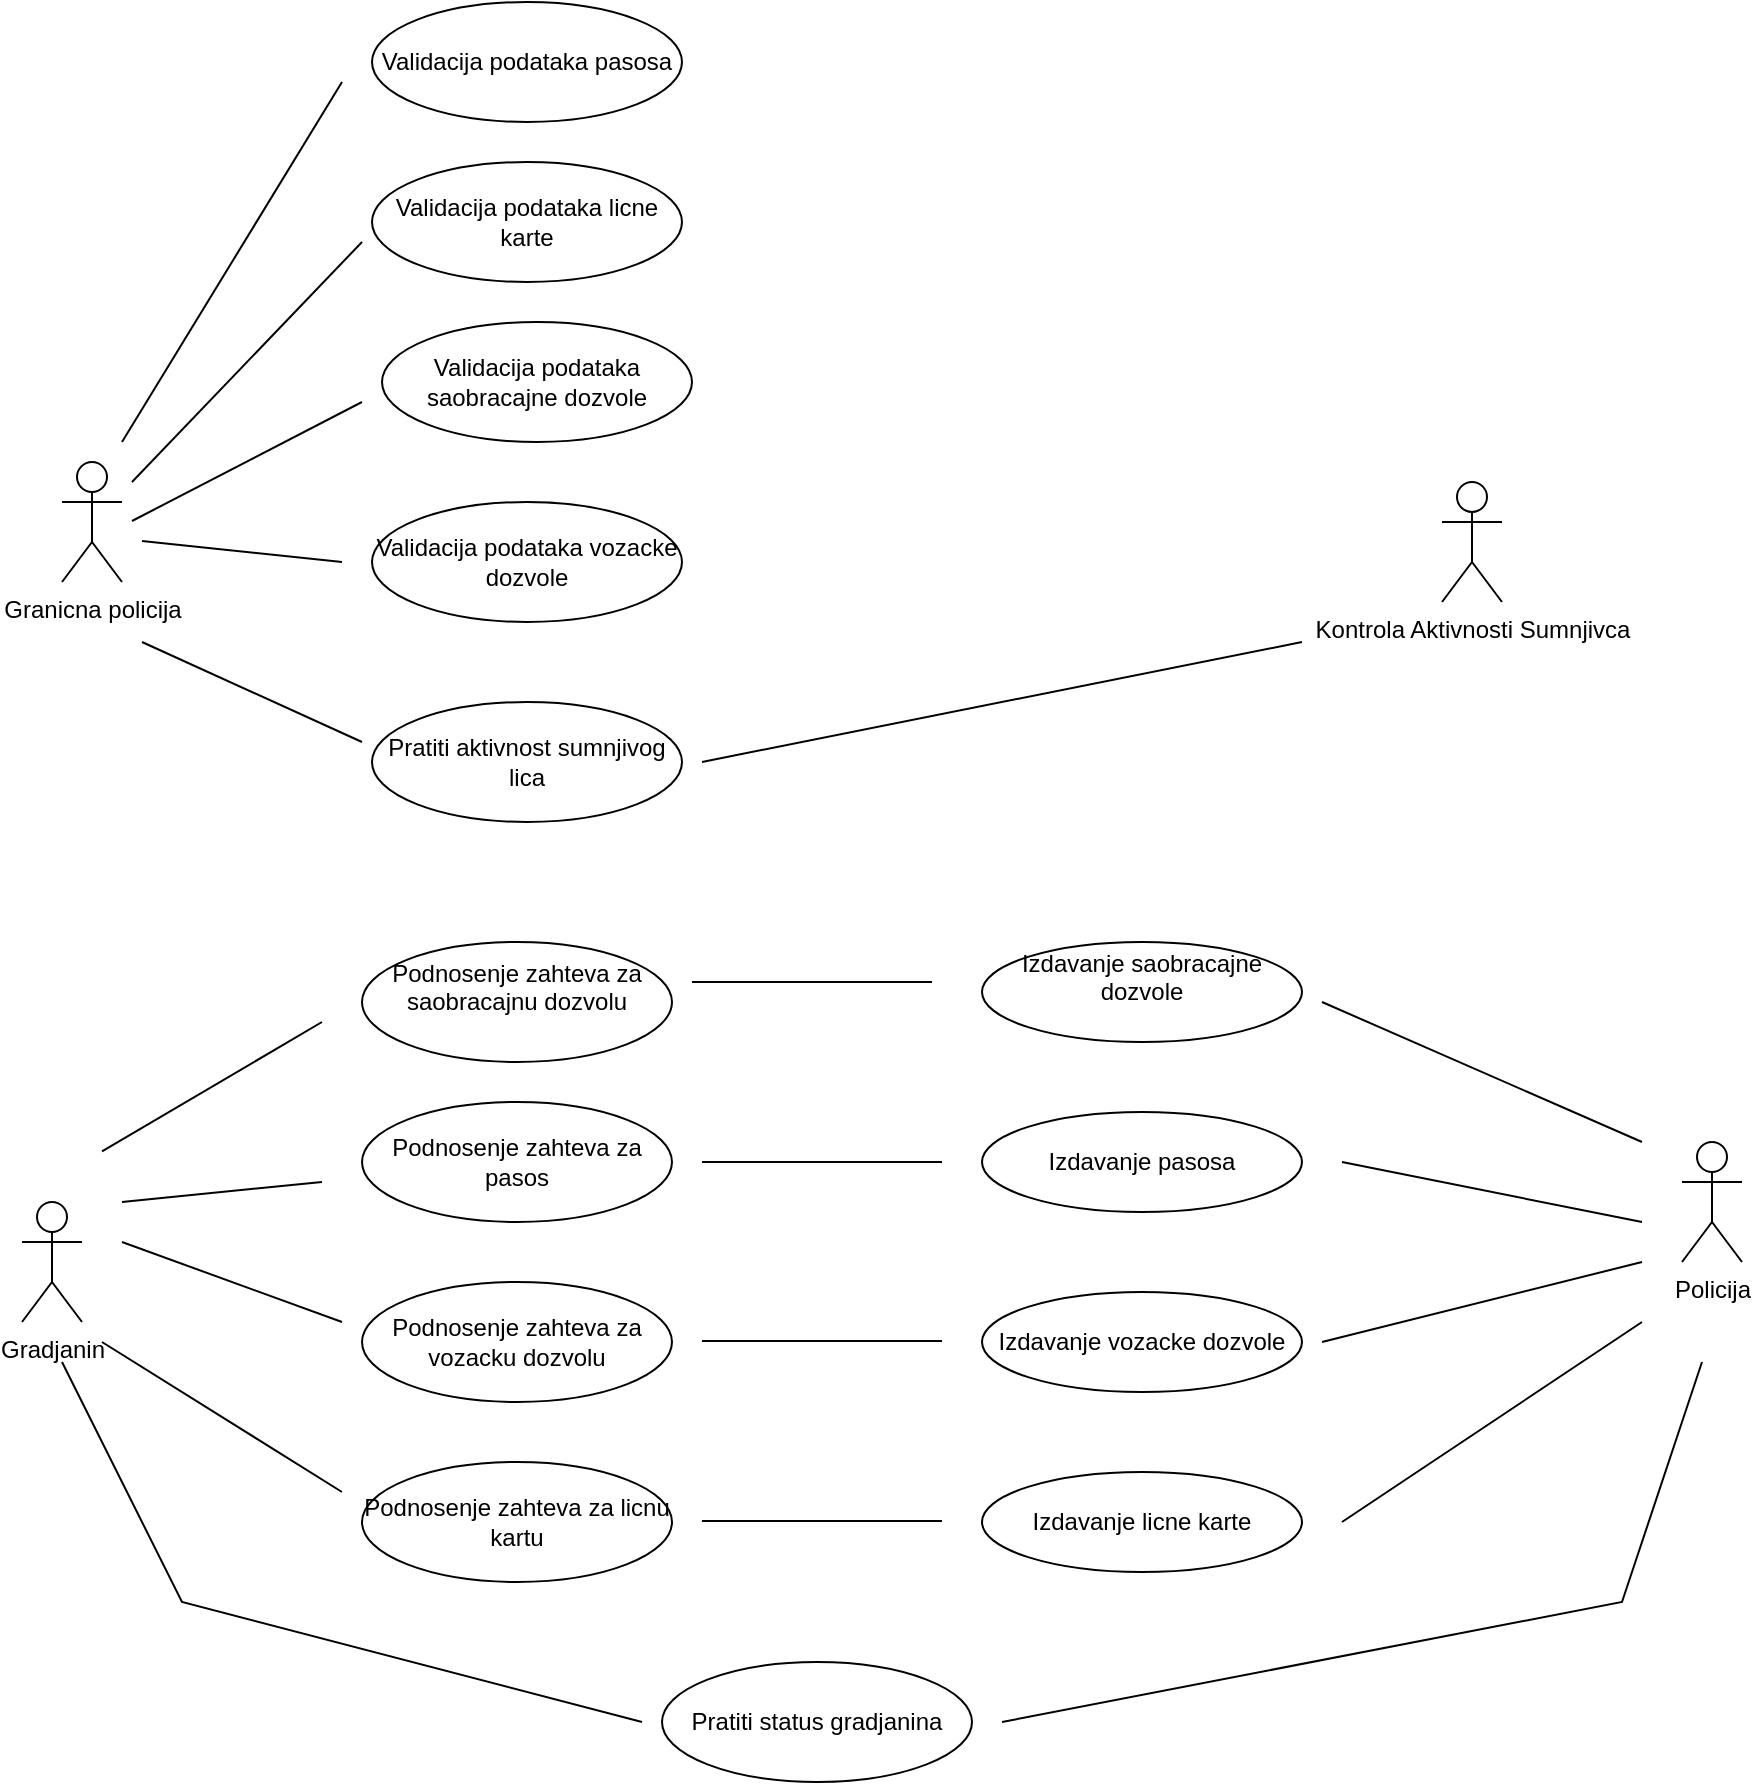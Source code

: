 <mxfile version="24.2.2" type="device">
  <diagram name="Page-1" id="l4BoGL3FAsCcP1DGVTGi">
    <mxGraphModel dx="2391" dy="1114" grid="1" gridSize="10" guides="1" tooltips="1" connect="1" arrows="1" fold="1" page="1" pageScale="1" pageWidth="1400" pageHeight="850" math="0" shadow="0">
      <root>
        <mxCell id="0" />
        <mxCell id="1" parent="0" />
        <mxCell id="DLAa6tKkzbMEu4j2qP5K-3" value="Policija&lt;div&gt;&lt;br&gt;&lt;/div&gt;" style="shape=umlActor;verticalLabelPosition=bottom;verticalAlign=top;html=1;" vertex="1" parent="1">
          <mxGeometry x="880" y="810" width="30" height="60" as="geometry" />
        </mxCell>
        <mxCell id="DLAa6tKkzbMEu4j2qP5K-4" value="Gradjanin&lt;div&gt;&lt;br&gt;&lt;/div&gt;" style="shape=umlActor;verticalLabelPosition=bottom;verticalAlign=top;html=1;" vertex="1" parent="1">
          <mxGeometry x="50" y="840" width="30" height="60" as="geometry" />
        </mxCell>
        <mxCell id="DLAa6tKkzbMEu4j2qP5K-6" value="Granicna policija&lt;div&gt;&lt;br&gt;&lt;/div&gt;" style="shape=umlActor;verticalLabelPosition=bottom;verticalAlign=top;html=1;" vertex="1" parent="1">
          <mxGeometry x="70" y="470" width="30" height="60" as="geometry" />
        </mxCell>
        <mxCell id="DLAa6tKkzbMEu4j2qP5K-7" value="Kontrola Aktivnosti Sumnjivca" style="shape=umlActor;verticalLabelPosition=bottom;verticalAlign=top;html=1;" vertex="1" parent="1">
          <mxGeometry x="760" y="480" width="30" height="60" as="geometry" />
        </mxCell>
        <mxCell id="DLAa6tKkzbMEu4j2qP5K-10" value="Podnosenje zahteva za saobracajnu dozvolu&lt;div&gt;&lt;br&gt;&lt;/div&gt;" style="ellipse;whiteSpace=wrap;html=1;" vertex="1" parent="1">
          <mxGeometry x="220" y="710" width="155" height="60" as="geometry" />
        </mxCell>
        <mxCell id="DLAa6tKkzbMEu4j2qP5K-12" value="Izdavanje saobracajne dozvole&lt;div&gt;&lt;br&gt;&lt;/div&gt;" style="ellipse;whiteSpace=wrap;html=1;" vertex="1" parent="1">
          <mxGeometry x="530" y="710" width="160" height="50" as="geometry" />
        </mxCell>
        <mxCell id="DLAa6tKkzbMEu4j2qP5K-21" value="" style="endArrow=none;html=1;rounded=0;" edge="1" parent="1">
          <mxGeometry relative="1" as="geometry">
            <mxPoint x="385" y="730" as="sourcePoint" />
            <mxPoint x="505" y="730" as="targetPoint" />
          </mxGeometry>
        </mxCell>
        <mxCell id="DLAa6tKkzbMEu4j2qP5K-22" value="" style="endArrow=none;html=1;rounded=0;" edge="1" parent="1">
          <mxGeometry relative="1" as="geometry">
            <mxPoint x="90" y="814.65" as="sourcePoint" />
            <mxPoint x="200" y="750" as="targetPoint" />
            <Array as="points" />
          </mxGeometry>
        </mxCell>
        <mxCell id="DLAa6tKkzbMEu4j2qP5K-26" value="Podnosenje zahteva za pasos" style="ellipse;whiteSpace=wrap;html=1;" vertex="1" parent="1">
          <mxGeometry x="220" y="790" width="155" height="60" as="geometry" />
        </mxCell>
        <mxCell id="DLAa6tKkzbMEu4j2qP5K-27" value="&lt;div&gt;Izdavanje pasosa&lt;/div&gt;" style="ellipse;whiteSpace=wrap;html=1;" vertex="1" parent="1">
          <mxGeometry x="530" y="795" width="160" height="50" as="geometry" />
        </mxCell>
        <mxCell id="DLAa6tKkzbMEu4j2qP5K-28" value="Podnosenje zahteva za vozacku dozvolu" style="ellipse;whiteSpace=wrap;html=1;" vertex="1" parent="1">
          <mxGeometry x="220" y="880" width="155" height="60" as="geometry" />
        </mxCell>
        <mxCell id="DLAa6tKkzbMEu4j2qP5K-29" value="Podnosenje zahteva za licnu kartu" style="ellipse;whiteSpace=wrap;html=1;" vertex="1" parent="1">
          <mxGeometry x="220" y="970" width="155" height="60" as="geometry" />
        </mxCell>
        <mxCell id="DLAa6tKkzbMEu4j2qP5K-30" value="&lt;div&gt;Izdavanje vozacke dozvole&lt;/div&gt;" style="ellipse;whiteSpace=wrap;html=1;" vertex="1" parent="1">
          <mxGeometry x="530" y="885" width="160" height="50" as="geometry" />
        </mxCell>
        <mxCell id="DLAa6tKkzbMEu4j2qP5K-31" value="&lt;div&gt;Izdavanje licne karte&lt;/div&gt;" style="ellipse;whiteSpace=wrap;html=1;" vertex="1" parent="1">
          <mxGeometry x="530" y="975" width="160" height="50" as="geometry" />
        </mxCell>
        <mxCell id="DLAa6tKkzbMEu4j2qP5K-32" value="" style="endArrow=none;html=1;rounded=0;" edge="1" parent="1">
          <mxGeometry relative="1" as="geometry">
            <mxPoint x="390" y="909.5" as="sourcePoint" />
            <mxPoint x="510" y="909.5" as="targetPoint" />
          </mxGeometry>
        </mxCell>
        <mxCell id="DLAa6tKkzbMEu4j2qP5K-33" value="" style="endArrow=none;html=1;rounded=0;" edge="1" parent="1">
          <mxGeometry relative="1" as="geometry">
            <mxPoint x="390" y="999.5" as="sourcePoint" />
            <mxPoint x="510" y="999.5" as="targetPoint" />
          </mxGeometry>
        </mxCell>
        <mxCell id="DLAa6tKkzbMEu4j2qP5K-34" value="" style="endArrow=none;html=1;rounded=0;" edge="1" parent="1">
          <mxGeometry relative="1" as="geometry">
            <mxPoint x="390" y="820" as="sourcePoint" />
            <mxPoint x="510" y="820" as="targetPoint" />
          </mxGeometry>
        </mxCell>
        <mxCell id="DLAa6tKkzbMEu4j2qP5K-35" value="" style="endArrow=none;html=1;rounded=0;" edge="1" parent="1">
          <mxGeometry relative="1" as="geometry">
            <mxPoint x="90" y="910" as="sourcePoint" />
            <mxPoint x="210" y="985" as="targetPoint" />
            <Array as="points" />
          </mxGeometry>
        </mxCell>
        <mxCell id="DLAa6tKkzbMEu4j2qP5K-36" value="" style="endArrow=none;html=1;rounded=0;" edge="1" parent="1">
          <mxGeometry relative="1" as="geometry">
            <mxPoint x="100" y="860" as="sourcePoint" />
            <mxPoint x="210" y="900" as="targetPoint" />
            <Array as="points" />
          </mxGeometry>
        </mxCell>
        <mxCell id="DLAa6tKkzbMEu4j2qP5K-37" value="" style="endArrow=none;html=1;rounded=0;" edge="1" parent="1">
          <mxGeometry relative="1" as="geometry">
            <mxPoint x="100" y="840" as="sourcePoint" />
            <mxPoint x="200" y="830" as="targetPoint" />
          </mxGeometry>
        </mxCell>
        <mxCell id="DLAa6tKkzbMEu4j2qP5K-38" value="" style="endArrow=none;html=1;rounded=0;" edge="1" parent="1">
          <mxGeometry relative="1" as="geometry">
            <mxPoint x="860" y="810" as="sourcePoint" />
            <mxPoint x="700" y="740" as="targetPoint" />
            <Array as="points" />
          </mxGeometry>
        </mxCell>
        <mxCell id="DLAa6tKkzbMEu4j2qP5K-39" value="" style="endArrow=none;html=1;rounded=0;" edge="1" parent="1">
          <mxGeometry relative="1" as="geometry">
            <mxPoint x="710" y="820" as="sourcePoint" />
            <mxPoint x="860" y="850" as="targetPoint" />
            <Array as="points" />
          </mxGeometry>
        </mxCell>
        <mxCell id="DLAa6tKkzbMEu4j2qP5K-40" value="" style="endArrow=none;html=1;rounded=0;" edge="1" parent="1">
          <mxGeometry relative="1" as="geometry">
            <mxPoint x="700" y="910" as="sourcePoint" />
            <mxPoint x="860" y="870" as="targetPoint" />
            <Array as="points" />
          </mxGeometry>
        </mxCell>
        <mxCell id="DLAa6tKkzbMEu4j2qP5K-41" value="" style="endArrow=none;html=1;rounded=0;" edge="1" parent="1">
          <mxGeometry relative="1" as="geometry">
            <mxPoint x="710" y="1000" as="sourcePoint" />
            <mxPoint x="860" y="900" as="targetPoint" />
            <Array as="points" />
          </mxGeometry>
        </mxCell>
        <mxCell id="DLAa6tKkzbMEu4j2qP5K-43" value="Pratiti status gradjanina" style="ellipse;whiteSpace=wrap;html=1;" vertex="1" parent="1">
          <mxGeometry x="370" y="1070" width="155" height="60" as="geometry" />
        </mxCell>
        <mxCell id="DLAa6tKkzbMEu4j2qP5K-44" value="" style="endArrow=none;html=1;rounded=0;" edge="1" parent="1">
          <mxGeometry relative="1" as="geometry">
            <mxPoint x="70" y="920" as="sourcePoint" />
            <mxPoint x="360" y="1100" as="targetPoint" />
            <Array as="points">
              <mxPoint x="130" y="1040" />
            </Array>
          </mxGeometry>
        </mxCell>
        <mxCell id="DLAa6tKkzbMEu4j2qP5K-45" value="" style="endArrow=none;html=1;rounded=0;" edge="1" parent="1">
          <mxGeometry relative="1" as="geometry">
            <mxPoint x="540" y="1100" as="sourcePoint" />
            <mxPoint x="890" y="920" as="targetPoint" />
            <Array as="points">
              <mxPoint x="850" y="1040" />
            </Array>
          </mxGeometry>
        </mxCell>
        <mxCell id="DLAa6tKkzbMEu4j2qP5K-46" value="&lt;div&gt;Validacija podataka pasosa&lt;/div&gt;" style="ellipse;whiteSpace=wrap;html=1;" vertex="1" parent="1">
          <mxGeometry x="225" y="240" width="155" height="60" as="geometry" />
        </mxCell>
        <mxCell id="DLAa6tKkzbMEu4j2qP5K-47" value="&lt;div&gt;Validacija podataka licne karte&lt;br&gt;&lt;/div&gt;" style="ellipse;whiteSpace=wrap;html=1;" vertex="1" parent="1">
          <mxGeometry x="225" y="320" width="155" height="60" as="geometry" />
        </mxCell>
        <mxCell id="DLAa6tKkzbMEu4j2qP5K-48" value="&lt;div&gt;Validacija podataka saobracajne dozvole&lt;/div&gt;" style="ellipse;whiteSpace=wrap;html=1;" vertex="1" parent="1">
          <mxGeometry x="230" y="400" width="155" height="60" as="geometry" />
        </mxCell>
        <mxCell id="DLAa6tKkzbMEu4j2qP5K-49" value="&lt;div&gt;Validacija podataka vozacke dozvole&lt;br&gt;&lt;/div&gt;" style="ellipse;whiteSpace=wrap;html=1;" vertex="1" parent="1">
          <mxGeometry x="225" y="490" width="155" height="60" as="geometry" />
        </mxCell>
        <mxCell id="DLAa6tKkzbMEu4j2qP5K-50" value="&lt;div&gt;Pratiti aktivnost sumnjivog lica&lt;/div&gt;" style="ellipse;whiteSpace=wrap;html=1;" vertex="1" parent="1">
          <mxGeometry x="225" y="590" width="155" height="60" as="geometry" />
        </mxCell>
        <mxCell id="DLAa6tKkzbMEu4j2qP5K-51" value="" style="endArrow=none;html=1;rounded=0;" edge="1" parent="1">
          <mxGeometry relative="1" as="geometry">
            <mxPoint x="110" y="560" as="sourcePoint" />
            <mxPoint x="220" y="610" as="targetPoint" />
          </mxGeometry>
        </mxCell>
        <mxCell id="DLAa6tKkzbMEu4j2qP5K-52" value="" style="endArrow=none;html=1;rounded=0;" edge="1" parent="1">
          <mxGeometry relative="1" as="geometry">
            <mxPoint x="110" y="509.5" as="sourcePoint" />
            <mxPoint x="210" y="520" as="targetPoint" />
          </mxGeometry>
        </mxCell>
        <mxCell id="DLAa6tKkzbMEu4j2qP5K-53" value="" style="endArrow=none;html=1;rounded=0;" edge="1" parent="1">
          <mxGeometry relative="1" as="geometry">
            <mxPoint x="105" y="499.5" as="sourcePoint" />
            <mxPoint x="220" y="440" as="targetPoint" />
          </mxGeometry>
        </mxCell>
        <mxCell id="DLAa6tKkzbMEu4j2qP5K-54" value="" style="endArrow=none;html=1;rounded=0;" edge="1" parent="1">
          <mxGeometry relative="1" as="geometry">
            <mxPoint x="105" y="480" as="sourcePoint" />
            <mxPoint x="220" y="360" as="targetPoint" />
          </mxGeometry>
        </mxCell>
        <mxCell id="DLAa6tKkzbMEu4j2qP5K-55" value="" style="endArrow=none;html=1;rounded=0;" edge="1" parent="1">
          <mxGeometry relative="1" as="geometry">
            <mxPoint x="100" y="460" as="sourcePoint" />
            <mxPoint x="210" y="280" as="targetPoint" />
            <Array as="points" />
          </mxGeometry>
        </mxCell>
        <mxCell id="DLAa6tKkzbMEu4j2qP5K-56" value="" style="endArrow=none;html=1;rounded=0;" edge="1" parent="1">
          <mxGeometry relative="1" as="geometry">
            <mxPoint x="390" y="620" as="sourcePoint" />
            <mxPoint x="690" y="560" as="targetPoint" />
          </mxGeometry>
        </mxCell>
      </root>
    </mxGraphModel>
  </diagram>
</mxfile>
